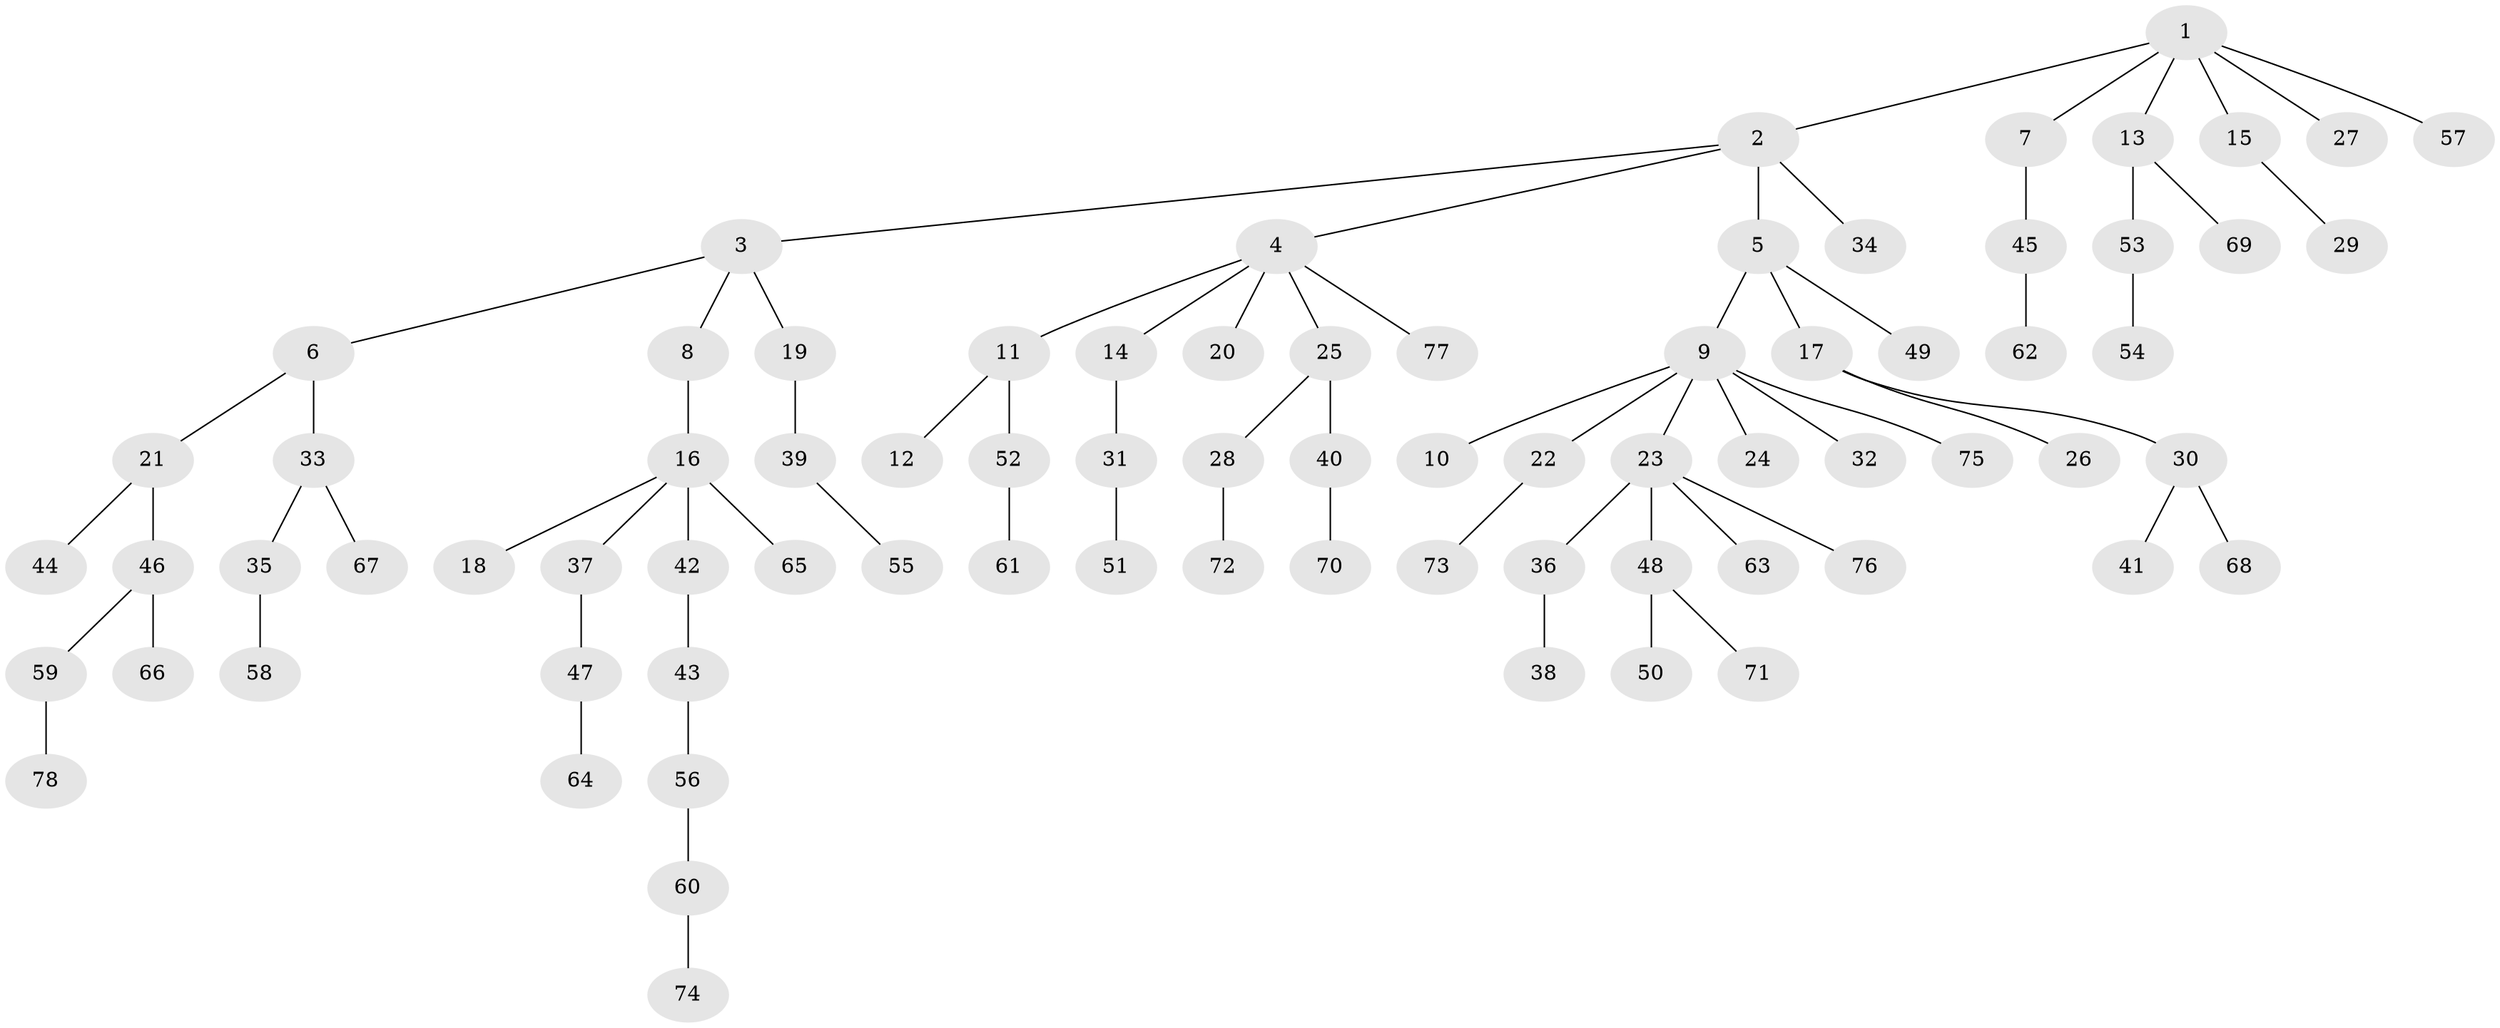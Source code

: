 // Generated by graph-tools (version 1.1) at 2025/26/03/09/25 03:26:33]
// undirected, 78 vertices, 77 edges
graph export_dot {
graph [start="1"]
  node [color=gray90,style=filled];
  1;
  2;
  3;
  4;
  5;
  6;
  7;
  8;
  9;
  10;
  11;
  12;
  13;
  14;
  15;
  16;
  17;
  18;
  19;
  20;
  21;
  22;
  23;
  24;
  25;
  26;
  27;
  28;
  29;
  30;
  31;
  32;
  33;
  34;
  35;
  36;
  37;
  38;
  39;
  40;
  41;
  42;
  43;
  44;
  45;
  46;
  47;
  48;
  49;
  50;
  51;
  52;
  53;
  54;
  55;
  56;
  57;
  58;
  59;
  60;
  61;
  62;
  63;
  64;
  65;
  66;
  67;
  68;
  69;
  70;
  71;
  72;
  73;
  74;
  75;
  76;
  77;
  78;
  1 -- 2;
  1 -- 7;
  1 -- 13;
  1 -- 15;
  1 -- 27;
  1 -- 57;
  2 -- 3;
  2 -- 4;
  2 -- 5;
  2 -- 34;
  3 -- 6;
  3 -- 8;
  3 -- 19;
  4 -- 11;
  4 -- 14;
  4 -- 20;
  4 -- 25;
  4 -- 77;
  5 -- 9;
  5 -- 17;
  5 -- 49;
  6 -- 21;
  6 -- 33;
  7 -- 45;
  8 -- 16;
  9 -- 10;
  9 -- 22;
  9 -- 23;
  9 -- 24;
  9 -- 32;
  9 -- 75;
  11 -- 12;
  11 -- 52;
  13 -- 53;
  13 -- 69;
  14 -- 31;
  15 -- 29;
  16 -- 18;
  16 -- 37;
  16 -- 42;
  16 -- 65;
  17 -- 26;
  17 -- 30;
  19 -- 39;
  21 -- 44;
  21 -- 46;
  22 -- 73;
  23 -- 36;
  23 -- 48;
  23 -- 63;
  23 -- 76;
  25 -- 28;
  25 -- 40;
  28 -- 72;
  30 -- 41;
  30 -- 68;
  31 -- 51;
  33 -- 35;
  33 -- 67;
  35 -- 58;
  36 -- 38;
  37 -- 47;
  39 -- 55;
  40 -- 70;
  42 -- 43;
  43 -- 56;
  45 -- 62;
  46 -- 59;
  46 -- 66;
  47 -- 64;
  48 -- 50;
  48 -- 71;
  52 -- 61;
  53 -- 54;
  56 -- 60;
  59 -- 78;
  60 -- 74;
}
